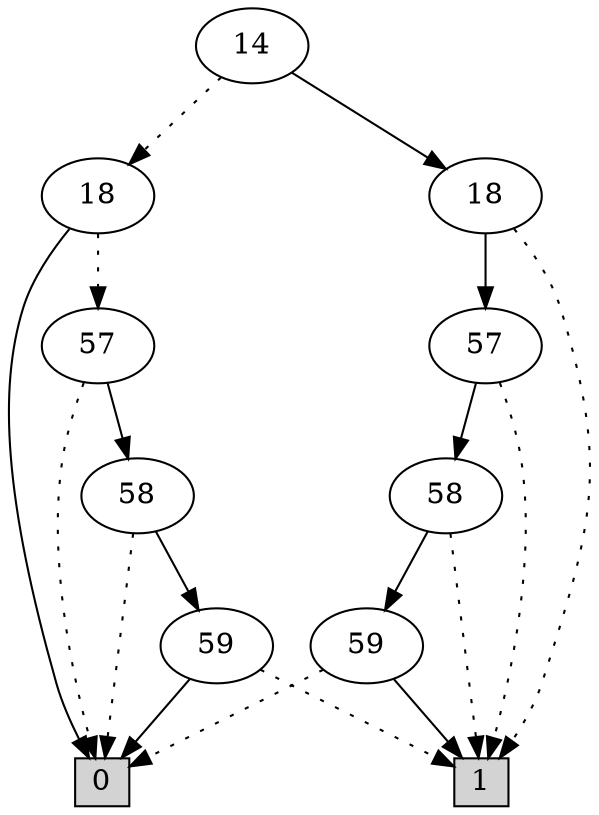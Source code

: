 digraph G {
0 [shape=box, label="0", style=filled, shape=box, height=0.3, width=0.3];
1 [shape=box, label="1", style=filled, shape=box, height=0.3, width=0.3];
3259 [label="14"];
3259 -> 3209 [style=dotted];
3259 -> 3224 [style=filled];
3209 [label="18"];
3209 -> 3207 [style=dotted];
3209 -> 0 [style=filled];
3207 [label="57"];
3207 -> 0 [style=dotted];
3207 -> 3205 [style=filled];
3205 [label="58"];
3205 -> 0 [style=dotted];
3205 -> 121 [style=filled];
121 [label="59"];
121 -> 1 [style=dotted];
121 -> 0 [style=filled];
3224 [label="18"];
3224 -> 1 [style=dotted];
3224 -> 3208 [style=filled];
3208 [label="57"];
3208 -> 1 [style=dotted];
3208 -> 3206 [style=filled];
3206 [label="58"];
3206 -> 1 [style=dotted];
3206 -> 120 [style=filled];
120 [label="59"];
120 -> 0 [style=dotted];
120 -> 1 [style=filled];
}
